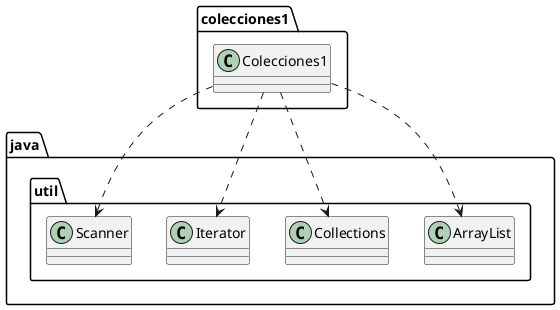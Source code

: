 @startuml
class colecciones1.Colecciones1
class java.util.ArrayList
class java.util.Collections
class java.util.Iterator
class java.util.Scanner
colecciones1.Colecciones1 ..> java.util.ArrayList
colecciones1.Colecciones1 ..> java.util.Collections
colecciones1.Colecciones1 ..> java.util.Iterator
colecciones1.Colecciones1 ..> java.util.Scanner
@enduml